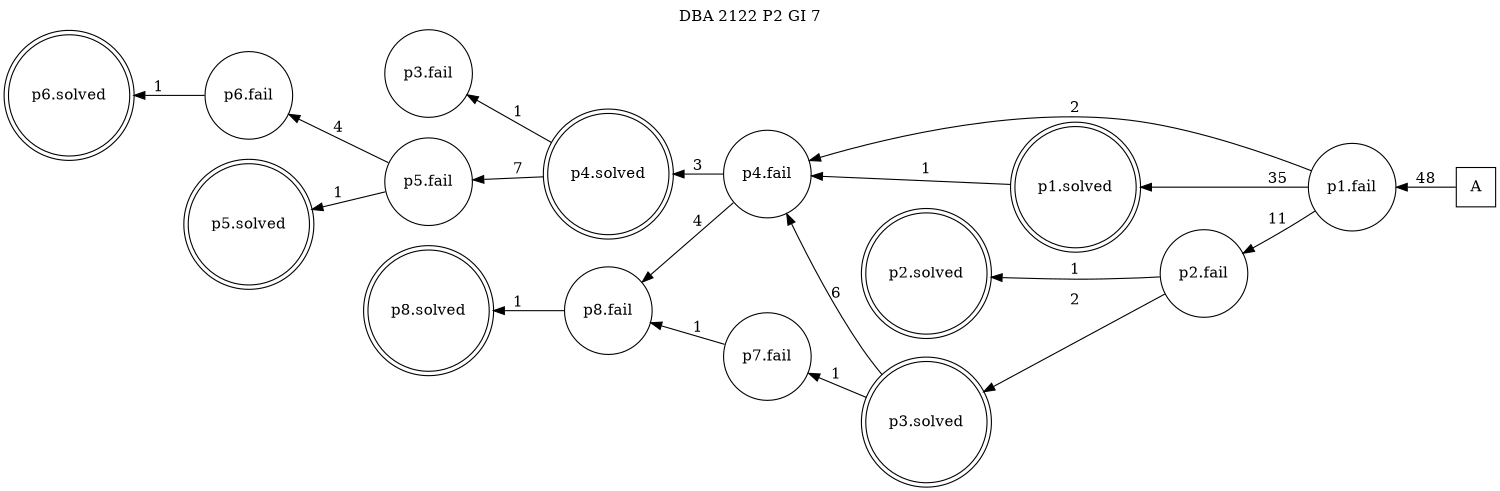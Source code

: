 digraph DBA_2122_P2_GI_7_GOOD {
labelloc="tl"
label= " DBA 2122 P2 GI 7 "
rankdir="RL";
graph [ size=" 10 , 10 !"]

"A" [shape="square" label="A"]
"p1.fail" [shape="circle" label="p1.fail"]
"p1.solved" [shape="doublecircle" label="p1.solved"]
"p2.fail" [shape="circle" label="p2.fail"]
"p2.solved" [shape="doublecircle" label="p2.solved"]
"p3.solved" [shape="doublecircle" label="p3.solved"]
"p4.fail" [shape="circle" label="p4.fail"]
"p4.solved" [shape="doublecircle" label="p4.solved"]
"p5.fail" [shape="circle" label="p5.fail"]
"p6.fail" [shape="circle" label="p6.fail"]
"p6.solved" [shape="doublecircle" label="p6.solved"]
"p5.solved" [shape="doublecircle" label="p5.solved"]
"p3.fail" [shape="circle" label="p3.fail"]
"p7.fail" [shape="circle" label="p7.fail"]
"p8.fail" [shape="circle" label="p8.fail"]
"p8.solved" [shape="doublecircle" label="p8.solved"]
"A" -> "p1.fail" [ label=48]
"p1.fail" -> "p1.solved" [ label=35]
"p1.fail" -> "p2.fail" [ label=11]
"p1.fail" -> "p4.fail" [ label=2]
"p1.solved" -> "p4.fail" [ label=1]
"p2.fail" -> "p2.solved" [ label=1]
"p2.fail" -> "p3.solved" [ label=2]
"p3.solved" -> "p4.fail" [ label=6]
"p3.solved" -> "p7.fail" [ label=1]
"p4.fail" -> "p4.solved" [ label=3]
"p4.fail" -> "p8.fail" [ label=4]
"p4.solved" -> "p5.fail" [ label=7]
"p4.solved" -> "p3.fail" [ label=1]
"p5.fail" -> "p6.fail" [ label=4]
"p5.fail" -> "p5.solved" [ label=1]
"p6.fail" -> "p6.solved" [ label=1]
"p7.fail" -> "p8.fail" [ label=1]
"p8.fail" -> "p8.solved" [ label=1]
}
